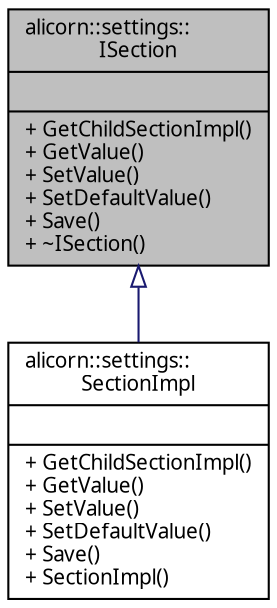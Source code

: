 digraph "alicorn::settings::ISection"
{
 // INTERACTIVE_SVG=YES
  edge [fontname="Verdana",fontsize="10",labelfontname="Verdana",labelfontsize="10"];
  node [fontname="Verdana",fontsize="10",shape=record];
  Node1 [label="{alicorn::settings::\lISection\n||+ GetChildSectionImpl()\l+ GetValue()\l+ SetValue()\l+ SetDefaultValue()\l+ Save()\l+ ~ISection()\l}",height=0.2,width=0.4,color="black", fillcolor="grey75", style="filled", fontcolor="black"];
  Node1 -> Node2 [dir="back",color="midnightblue",fontsize="10",style="solid",arrowtail="onormal",fontname="Verdana"];
  Node2 [label="{alicorn::settings::\lSectionImpl\n||+ GetChildSectionImpl()\l+ GetValue()\l+ SetValue()\l+ SetDefaultValue()\l+ Save()\l+ SectionImpl()\l}",height=0.2,width=0.4,color="black", fillcolor="white", style="filled",URL="$a00133.html",tooltip="Класс входит в Settings   Класс реализации доступа к разделу настроек программы. "];
}
